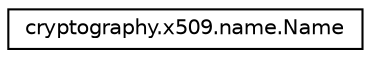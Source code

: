 digraph "Graphical Class Hierarchy"
{
 // LATEX_PDF_SIZE
  edge [fontname="Helvetica",fontsize="10",labelfontname="Helvetica",labelfontsize="10"];
  node [fontname="Helvetica",fontsize="10",shape=record];
  rankdir="LR";
  Node0 [label="cryptography.x509.name.Name",height=0.2,width=0.4,color="black", fillcolor="white", style="filled",URL="$classcryptography_1_1x509_1_1name_1_1Name.html",tooltip=" "];
}
